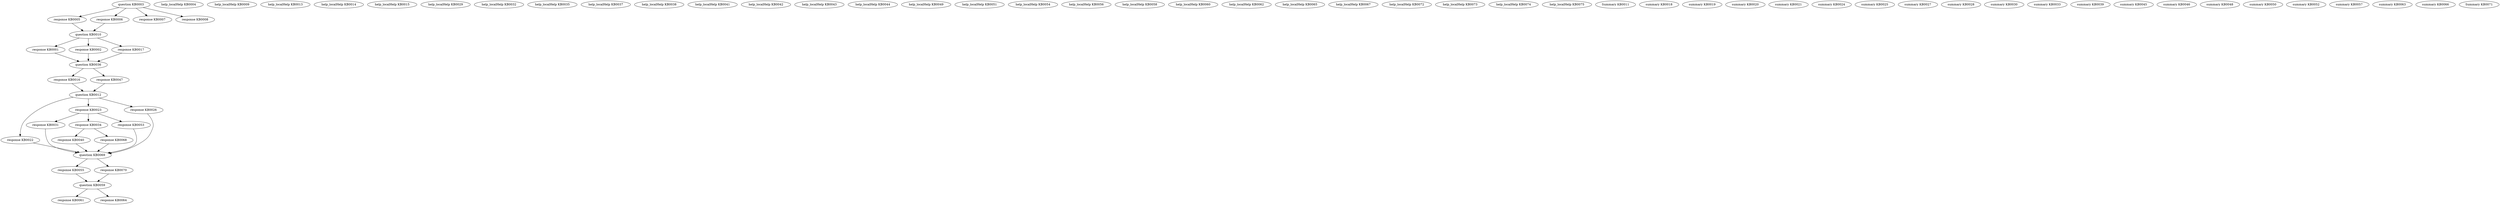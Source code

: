 strict digraph {
  KB0003 [label="question KB0003"]
  KB0010 [label="question KB0010"]
  KB0012 [label="question KB0012"]
  KB0036 [label="question KB0036"]
  KB0059 [label="question KB0059"]
  KB0069 [label="question KB0069"]
  KB0001 [label="response KB0001"]
  KB0002 [label="response KB0002"]
  KB0005 [label="response KB0005"]
  KB0006 [label="response KB0006"]
  KB0007 [label="response KB0007"]
  KB0008 [label="response KB0008"]
  KB0016 [label="response KB0016"]
  KB0017 [label="response KB0017"]
  KB0022 [label="response KB0022"]
  KB0023 [label="response KB0023"]
  KB0026 [label="response KB0026"]
  KB0031 [label="response KB0031"]
  KB0034 [label="response KB0034"]
  KB0040 [label="response KB0040"]
  KB0047 [label="response KB0047"]
  KB0053 [label="response KB0053"]
  KB0055 [label="response KB0055"]
  KB0061 [label="response KB0061"]
  KB0064 [label="response KB0064"]
  KB0068 [label="response KB0068"]
  KB0070 [label="response KB0070"]
  KB0004 [label="help_localHelp KB0004"]
  KB0009 [label="help_localHelp KB0009"]
  KB0013 [label="help_localHelp KB0013"]
  KB0014 [label="help_localHelp KB0014"]
  KB0015 [label="help_localHelp KB0015"]
  KB0029 [label="help_localHelp KB0029"]
  KB0032 [label="help_localHelp KB0032"]
  KB0035 [label="help_localHelp KB0035"]
  KB0037 [label="help_localHelp KB0037"]
  KB0038 [label="help_localHelp KB0038"]
  KB0041 [label="help_localHelp KB0041"]
  KB0042 [label="help_localHelp KB0042"]
  KB0043 [label="help_localHelp KB0043"]
  KB0044 [label="help_localHelp KB0044"]
  KB0049 [label="help_localHelp KB0049"]
  KB0051 [label="help_localHelp KB0051"]
  KB0054 [label="help_localHelp KB0054"]
  KB0056 [label="help_localHelp KB0056"]
  KB0058 [label="help_localHelp KB0058"]
  KB0060 [label="help_localHelp KB0060"]
  KB0062 [label="help_localHelp KB0062"]
  KB0065 [label="help_localHelp KB0065"]
  KB0067 [label="help_localHelp KB0067"]
  KB0072 [label="help_localHelp KB0072"]
  KB0073 [label="help_localHelp KB0073"]
  KB0074 [label="help_localHelp KB0074"]
  KB0075 [label="help_localHelp KB0075"]
  KB0011 [label="Summary KB0011"]
  KB0018 [label="summary KB0018"]
  KB0019 [label="summary KB0019"]
  KB0020 [label="summary KB0020"]
  KB0021 [label="summary KB0021"]
  KB0024 [label="summary KB0024"]
  KB0025 [label="summary KB0025"]
  KB0027 [label="summary KB0027"]
  KB0028 [label="summary KB0028"]
  KB0030 [label="summary KB0030"]
  KB0033 [label="summary KB0033"]
  KB0039 [label="summary KB0039"]
  KB0045 [label="summary KB0045"]
  KB0046 [label="summary KB0046"]
  KB0048 [label="summary KB0048"]
  KB0050 [label="summary KB0050"]
  KB0052 [label="summary KB0052"]
  KB0057 [label="summary KB0057"]
  KB0063 [label="summary KB0063"]
  KB0066 [label="summary KB0066"]
  KB0071 [label="Summary KB0071"]
  KB0003 -> KB0005
  KB0003 -> KB0006
  KB0003 -> KB0007
  KB0003 -> KB0008
  KB0010 -> KB0001
  KB0010 -> KB0002
  KB0010 -> KB0017
  KB0012 -> KB0023
  KB0012 -> KB0022
  KB0012 -> KB0026
  KB0036 -> KB0047
  KB0036 -> KB0016
  KB0059 -> KB0061
  KB0059 -> KB0064
  KB0069 -> KB0055
  KB0069 -> KB0070
  KB0001 -> KB0036
  KB0002 -> KB0036
  KB0005 -> KB0010
  KB0006 -> KB0010
  KB0016 -> KB0012
  KB0017 -> KB0036
  KB0022 -> KB0069
  KB0023 -> KB0031
  KB0023 -> KB0034
  KB0023 -> KB0053
  KB0026 -> KB0069
  KB0031 -> KB0069
  KB0034 -> KB0068
  KB0034 -> KB0040
  KB0040 -> KB0069
  KB0047 -> KB0012
  KB0053 -> KB0069
  KB0055 -> KB0059
  KB0068 -> KB0069
  KB0070 -> KB0059
}
